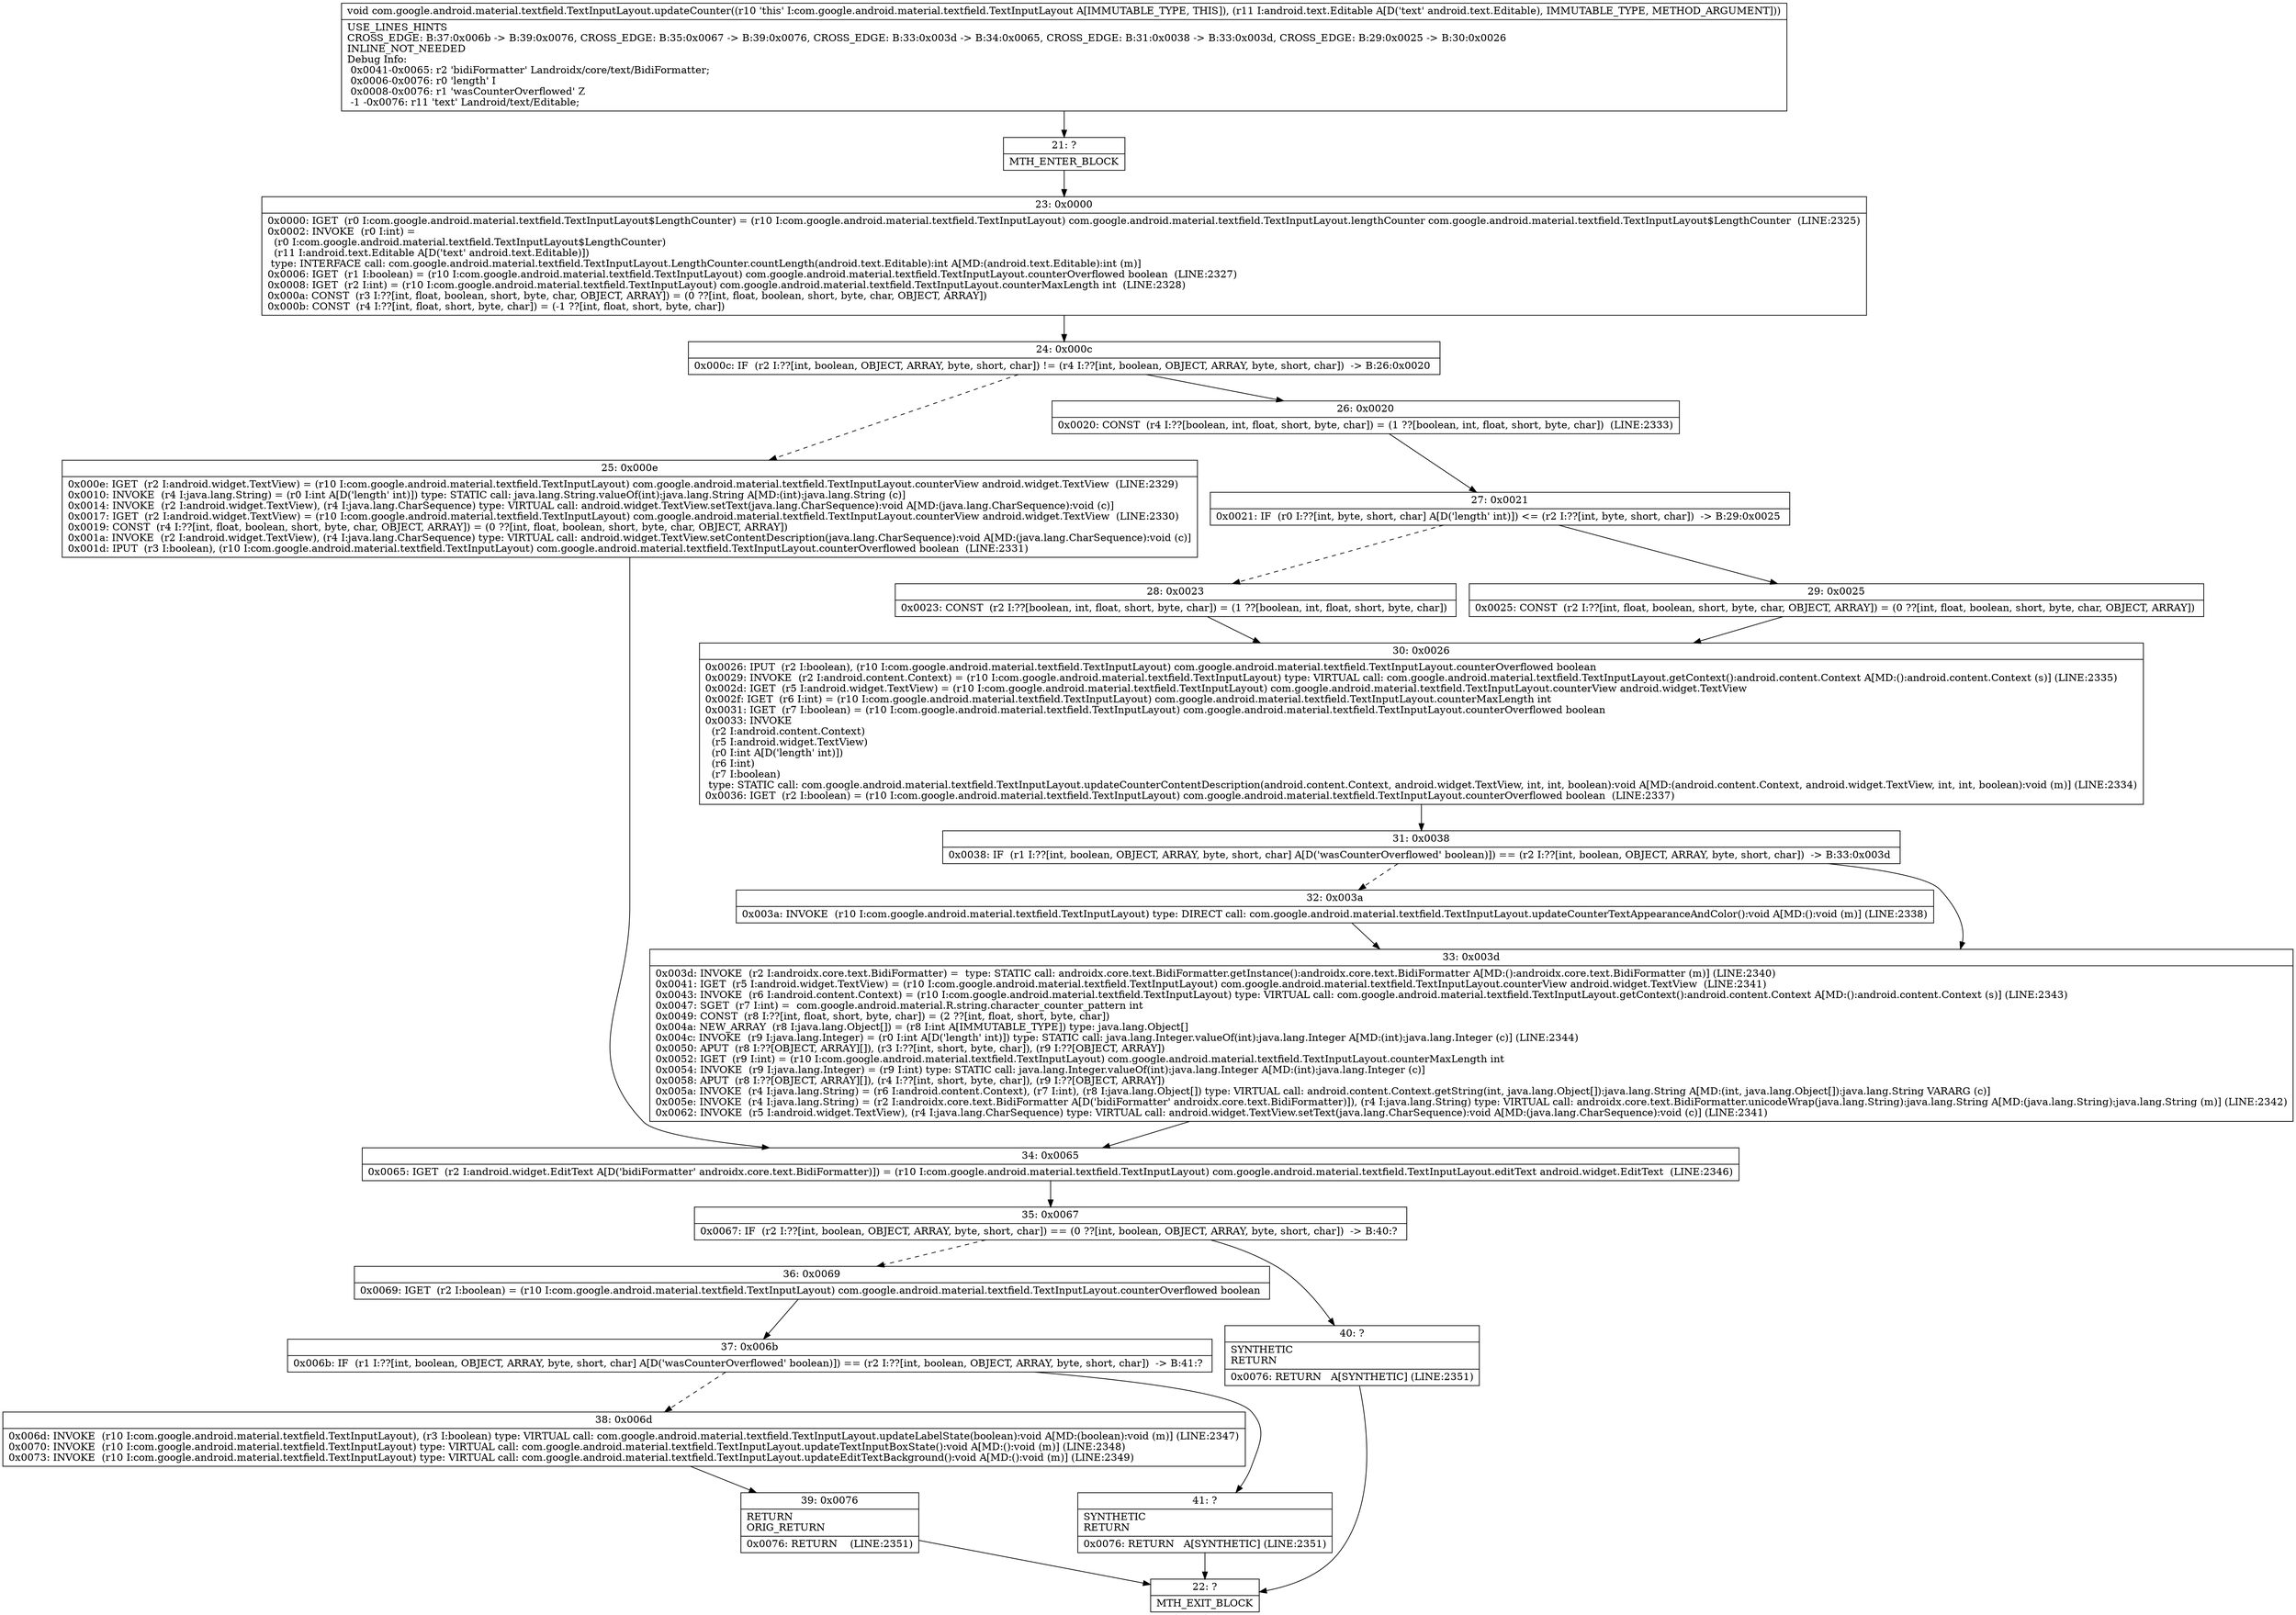 digraph "CFG forcom.google.android.material.textfield.TextInputLayout.updateCounter(Landroid\/text\/Editable;)V" {
Node_21 [shape=record,label="{21\:\ ?|MTH_ENTER_BLOCK\l}"];
Node_23 [shape=record,label="{23\:\ 0x0000|0x0000: IGET  (r0 I:com.google.android.material.textfield.TextInputLayout$LengthCounter) = (r10 I:com.google.android.material.textfield.TextInputLayout) com.google.android.material.textfield.TextInputLayout.lengthCounter com.google.android.material.textfield.TextInputLayout$LengthCounter  (LINE:2325)\l0x0002: INVOKE  (r0 I:int) = \l  (r0 I:com.google.android.material.textfield.TextInputLayout$LengthCounter)\l  (r11 I:android.text.Editable A[D('text' android.text.Editable)])\l type: INTERFACE call: com.google.android.material.textfield.TextInputLayout.LengthCounter.countLength(android.text.Editable):int A[MD:(android.text.Editable):int (m)]\l0x0006: IGET  (r1 I:boolean) = (r10 I:com.google.android.material.textfield.TextInputLayout) com.google.android.material.textfield.TextInputLayout.counterOverflowed boolean  (LINE:2327)\l0x0008: IGET  (r2 I:int) = (r10 I:com.google.android.material.textfield.TextInputLayout) com.google.android.material.textfield.TextInputLayout.counterMaxLength int  (LINE:2328)\l0x000a: CONST  (r3 I:??[int, float, boolean, short, byte, char, OBJECT, ARRAY]) = (0 ??[int, float, boolean, short, byte, char, OBJECT, ARRAY]) \l0x000b: CONST  (r4 I:??[int, float, short, byte, char]) = (\-1 ??[int, float, short, byte, char]) \l}"];
Node_24 [shape=record,label="{24\:\ 0x000c|0x000c: IF  (r2 I:??[int, boolean, OBJECT, ARRAY, byte, short, char]) != (r4 I:??[int, boolean, OBJECT, ARRAY, byte, short, char])  \-\> B:26:0x0020 \l}"];
Node_25 [shape=record,label="{25\:\ 0x000e|0x000e: IGET  (r2 I:android.widget.TextView) = (r10 I:com.google.android.material.textfield.TextInputLayout) com.google.android.material.textfield.TextInputLayout.counterView android.widget.TextView  (LINE:2329)\l0x0010: INVOKE  (r4 I:java.lang.String) = (r0 I:int A[D('length' int)]) type: STATIC call: java.lang.String.valueOf(int):java.lang.String A[MD:(int):java.lang.String (c)]\l0x0014: INVOKE  (r2 I:android.widget.TextView), (r4 I:java.lang.CharSequence) type: VIRTUAL call: android.widget.TextView.setText(java.lang.CharSequence):void A[MD:(java.lang.CharSequence):void (c)]\l0x0017: IGET  (r2 I:android.widget.TextView) = (r10 I:com.google.android.material.textfield.TextInputLayout) com.google.android.material.textfield.TextInputLayout.counterView android.widget.TextView  (LINE:2330)\l0x0019: CONST  (r4 I:??[int, float, boolean, short, byte, char, OBJECT, ARRAY]) = (0 ??[int, float, boolean, short, byte, char, OBJECT, ARRAY]) \l0x001a: INVOKE  (r2 I:android.widget.TextView), (r4 I:java.lang.CharSequence) type: VIRTUAL call: android.widget.TextView.setContentDescription(java.lang.CharSequence):void A[MD:(java.lang.CharSequence):void (c)]\l0x001d: IPUT  (r3 I:boolean), (r10 I:com.google.android.material.textfield.TextInputLayout) com.google.android.material.textfield.TextInputLayout.counterOverflowed boolean  (LINE:2331)\l}"];
Node_34 [shape=record,label="{34\:\ 0x0065|0x0065: IGET  (r2 I:android.widget.EditText A[D('bidiFormatter' androidx.core.text.BidiFormatter)]) = (r10 I:com.google.android.material.textfield.TextInputLayout) com.google.android.material.textfield.TextInputLayout.editText android.widget.EditText  (LINE:2346)\l}"];
Node_35 [shape=record,label="{35\:\ 0x0067|0x0067: IF  (r2 I:??[int, boolean, OBJECT, ARRAY, byte, short, char]) == (0 ??[int, boolean, OBJECT, ARRAY, byte, short, char])  \-\> B:40:? \l}"];
Node_36 [shape=record,label="{36\:\ 0x0069|0x0069: IGET  (r2 I:boolean) = (r10 I:com.google.android.material.textfield.TextInputLayout) com.google.android.material.textfield.TextInputLayout.counterOverflowed boolean \l}"];
Node_37 [shape=record,label="{37\:\ 0x006b|0x006b: IF  (r1 I:??[int, boolean, OBJECT, ARRAY, byte, short, char] A[D('wasCounterOverflowed' boolean)]) == (r2 I:??[int, boolean, OBJECT, ARRAY, byte, short, char])  \-\> B:41:? \l}"];
Node_38 [shape=record,label="{38\:\ 0x006d|0x006d: INVOKE  (r10 I:com.google.android.material.textfield.TextInputLayout), (r3 I:boolean) type: VIRTUAL call: com.google.android.material.textfield.TextInputLayout.updateLabelState(boolean):void A[MD:(boolean):void (m)] (LINE:2347)\l0x0070: INVOKE  (r10 I:com.google.android.material.textfield.TextInputLayout) type: VIRTUAL call: com.google.android.material.textfield.TextInputLayout.updateTextInputBoxState():void A[MD:():void (m)] (LINE:2348)\l0x0073: INVOKE  (r10 I:com.google.android.material.textfield.TextInputLayout) type: VIRTUAL call: com.google.android.material.textfield.TextInputLayout.updateEditTextBackground():void A[MD:():void (m)] (LINE:2349)\l}"];
Node_39 [shape=record,label="{39\:\ 0x0076|RETURN\lORIG_RETURN\l|0x0076: RETURN    (LINE:2351)\l}"];
Node_22 [shape=record,label="{22\:\ ?|MTH_EXIT_BLOCK\l}"];
Node_41 [shape=record,label="{41\:\ ?|SYNTHETIC\lRETURN\l|0x0076: RETURN   A[SYNTHETIC] (LINE:2351)\l}"];
Node_40 [shape=record,label="{40\:\ ?|SYNTHETIC\lRETURN\l|0x0076: RETURN   A[SYNTHETIC] (LINE:2351)\l}"];
Node_26 [shape=record,label="{26\:\ 0x0020|0x0020: CONST  (r4 I:??[boolean, int, float, short, byte, char]) = (1 ??[boolean, int, float, short, byte, char])  (LINE:2333)\l}"];
Node_27 [shape=record,label="{27\:\ 0x0021|0x0021: IF  (r0 I:??[int, byte, short, char] A[D('length' int)]) \<= (r2 I:??[int, byte, short, char])  \-\> B:29:0x0025 \l}"];
Node_28 [shape=record,label="{28\:\ 0x0023|0x0023: CONST  (r2 I:??[boolean, int, float, short, byte, char]) = (1 ??[boolean, int, float, short, byte, char]) \l}"];
Node_30 [shape=record,label="{30\:\ 0x0026|0x0026: IPUT  (r2 I:boolean), (r10 I:com.google.android.material.textfield.TextInputLayout) com.google.android.material.textfield.TextInputLayout.counterOverflowed boolean \l0x0029: INVOKE  (r2 I:android.content.Context) = (r10 I:com.google.android.material.textfield.TextInputLayout) type: VIRTUAL call: com.google.android.material.textfield.TextInputLayout.getContext():android.content.Context A[MD:():android.content.Context (s)] (LINE:2335)\l0x002d: IGET  (r5 I:android.widget.TextView) = (r10 I:com.google.android.material.textfield.TextInputLayout) com.google.android.material.textfield.TextInputLayout.counterView android.widget.TextView \l0x002f: IGET  (r6 I:int) = (r10 I:com.google.android.material.textfield.TextInputLayout) com.google.android.material.textfield.TextInputLayout.counterMaxLength int \l0x0031: IGET  (r7 I:boolean) = (r10 I:com.google.android.material.textfield.TextInputLayout) com.google.android.material.textfield.TextInputLayout.counterOverflowed boolean \l0x0033: INVOKE  \l  (r2 I:android.content.Context)\l  (r5 I:android.widget.TextView)\l  (r0 I:int A[D('length' int)])\l  (r6 I:int)\l  (r7 I:boolean)\l type: STATIC call: com.google.android.material.textfield.TextInputLayout.updateCounterContentDescription(android.content.Context, android.widget.TextView, int, int, boolean):void A[MD:(android.content.Context, android.widget.TextView, int, int, boolean):void (m)] (LINE:2334)\l0x0036: IGET  (r2 I:boolean) = (r10 I:com.google.android.material.textfield.TextInputLayout) com.google.android.material.textfield.TextInputLayout.counterOverflowed boolean  (LINE:2337)\l}"];
Node_31 [shape=record,label="{31\:\ 0x0038|0x0038: IF  (r1 I:??[int, boolean, OBJECT, ARRAY, byte, short, char] A[D('wasCounterOverflowed' boolean)]) == (r2 I:??[int, boolean, OBJECT, ARRAY, byte, short, char])  \-\> B:33:0x003d \l}"];
Node_32 [shape=record,label="{32\:\ 0x003a|0x003a: INVOKE  (r10 I:com.google.android.material.textfield.TextInputLayout) type: DIRECT call: com.google.android.material.textfield.TextInputLayout.updateCounterTextAppearanceAndColor():void A[MD:():void (m)] (LINE:2338)\l}"];
Node_33 [shape=record,label="{33\:\ 0x003d|0x003d: INVOKE  (r2 I:androidx.core.text.BidiFormatter) =  type: STATIC call: androidx.core.text.BidiFormatter.getInstance():androidx.core.text.BidiFormatter A[MD:():androidx.core.text.BidiFormatter (m)] (LINE:2340)\l0x0041: IGET  (r5 I:android.widget.TextView) = (r10 I:com.google.android.material.textfield.TextInputLayout) com.google.android.material.textfield.TextInputLayout.counterView android.widget.TextView  (LINE:2341)\l0x0043: INVOKE  (r6 I:android.content.Context) = (r10 I:com.google.android.material.textfield.TextInputLayout) type: VIRTUAL call: com.google.android.material.textfield.TextInputLayout.getContext():android.content.Context A[MD:():android.content.Context (s)] (LINE:2343)\l0x0047: SGET  (r7 I:int) =  com.google.android.material.R.string.character_counter_pattern int \l0x0049: CONST  (r8 I:??[int, float, short, byte, char]) = (2 ??[int, float, short, byte, char]) \l0x004a: NEW_ARRAY  (r8 I:java.lang.Object[]) = (r8 I:int A[IMMUTABLE_TYPE]) type: java.lang.Object[] \l0x004c: INVOKE  (r9 I:java.lang.Integer) = (r0 I:int A[D('length' int)]) type: STATIC call: java.lang.Integer.valueOf(int):java.lang.Integer A[MD:(int):java.lang.Integer (c)] (LINE:2344)\l0x0050: APUT  (r8 I:??[OBJECT, ARRAY][]), (r3 I:??[int, short, byte, char]), (r9 I:??[OBJECT, ARRAY]) \l0x0052: IGET  (r9 I:int) = (r10 I:com.google.android.material.textfield.TextInputLayout) com.google.android.material.textfield.TextInputLayout.counterMaxLength int \l0x0054: INVOKE  (r9 I:java.lang.Integer) = (r9 I:int) type: STATIC call: java.lang.Integer.valueOf(int):java.lang.Integer A[MD:(int):java.lang.Integer (c)]\l0x0058: APUT  (r8 I:??[OBJECT, ARRAY][]), (r4 I:??[int, short, byte, char]), (r9 I:??[OBJECT, ARRAY]) \l0x005a: INVOKE  (r4 I:java.lang.String) = (r6 I:android.content.Context), (r7 I:int), (r8 I:java.lang.Object[]) type: VIRTUAL call: android.content.Context.getString(int, java.lang.Object[]):java.lang.String A[MD:(int, java.lang.Object[]):java.lang.String VARARG (c)]\l0x005e: INVOKE  (r4 I:java.lang.String) = (r2 I:androidx.core.text.BidiFormatter A[D('bidiFormatter' androidx.core.text.BidiFormatter)]), (r4 I:java.lang.String) type: VIRTUAL call: androidx.core.text.BidiFormatter.unicodeWrap(java.lang.String):java.lang.String A[MD:(java.lang.String):java.lang.String (m)] (LINE:2342)\l0x0062: INVOKE  (r5 I:android.widget.TextView), (r4 I:java.lang.CharSequence) type: VIRTUAL call: android.widget.TextView.setText(java.lang.CharSequence):void A[MD:(java.lang.CharSequence):void (c)] (LINE:2341)\l}"];
Node_29 [shape=record,label="{29\:\ 0x0025|0x0025: CONST  (r2 I:??[int, float, boolean, short, byte, char, OBJECT, ARRAY]) = (0 ??[int, float, boolean, short, byte, char, OBJECT, ARRAY]) \l}"];
MethodNode[shape=record,label="{void com.google.android.material.textfield.TextInputLayout.updateCounter((r10 'this' I:com.google.android.material.textfield.TextInputLayout A[IMMUTABLE_TYPE, THIS]), (r11 I:android.text.Editable A[D('text' android.text.Editable), IMMUTABLE_TYPE, METHOD_ARGUMENT]))  | USE_LINES_HINTS\lCROSS_EDGE: B:37:0x006b \-\> B:39:0x0076, CROSS_EDGE: B:35:0x0067 \-\> B:39:0x0076, CROSS_EDGE: B:33:0x003d \-\> B:34:0x0065, CROSS_EDGE: B:31:0x0038 \-\> B:33:0x003d, CROSS_EDGE: B:29:0x0025 \-\> B:30:0x0026\lINLINE_NOT_NEEDED\lDebug Info:\l  0x0041\-0x0065: r2 'bidiFormatter' Landroidx\/core\/text\/BidiFormatter;\l  0x0006\-0x0076: r0 'length' I\l  0x0008\-0x0076: r1 'wasCounterOverflowed' Z\l  \-1 \-0x0076: r11 'text' Landroid\/text\/Editable;\l}"];
MethodNode -> Node_21;Node_21 -> Node_23;
Node_23 -> Node_24;
Node_24 -> Node_25[style=dashed];
Node_24 -> Node_26;
Node_25 -> Node_34;
Node_34 -> Node_35;
Node_35 -> Node_36[style=dashed];
Node_35 -> Node_40;
Node_36 -> Node_37;
Node_37 -> Node_38[style=dashed];
Node_37 -> Node_41;
Node_38 -> Node_39;
Node_39 -> Node_22;
Node_41 -> Node_22;
Node_40 -> Node_22;
Node_26 -> Node_27;
Node_27 -> Node_28[style=dashed];
Node_27 -> Node_29;
Node_28 -> Node_30;
Node_30 -> Node_31;
Node_31 -> Node_32[style=dashed];
Node_31 -> Node_33;
Node_32 -> Node_33;
Node_33 -> Node_34;
Node_29 -> Node_30;
}

